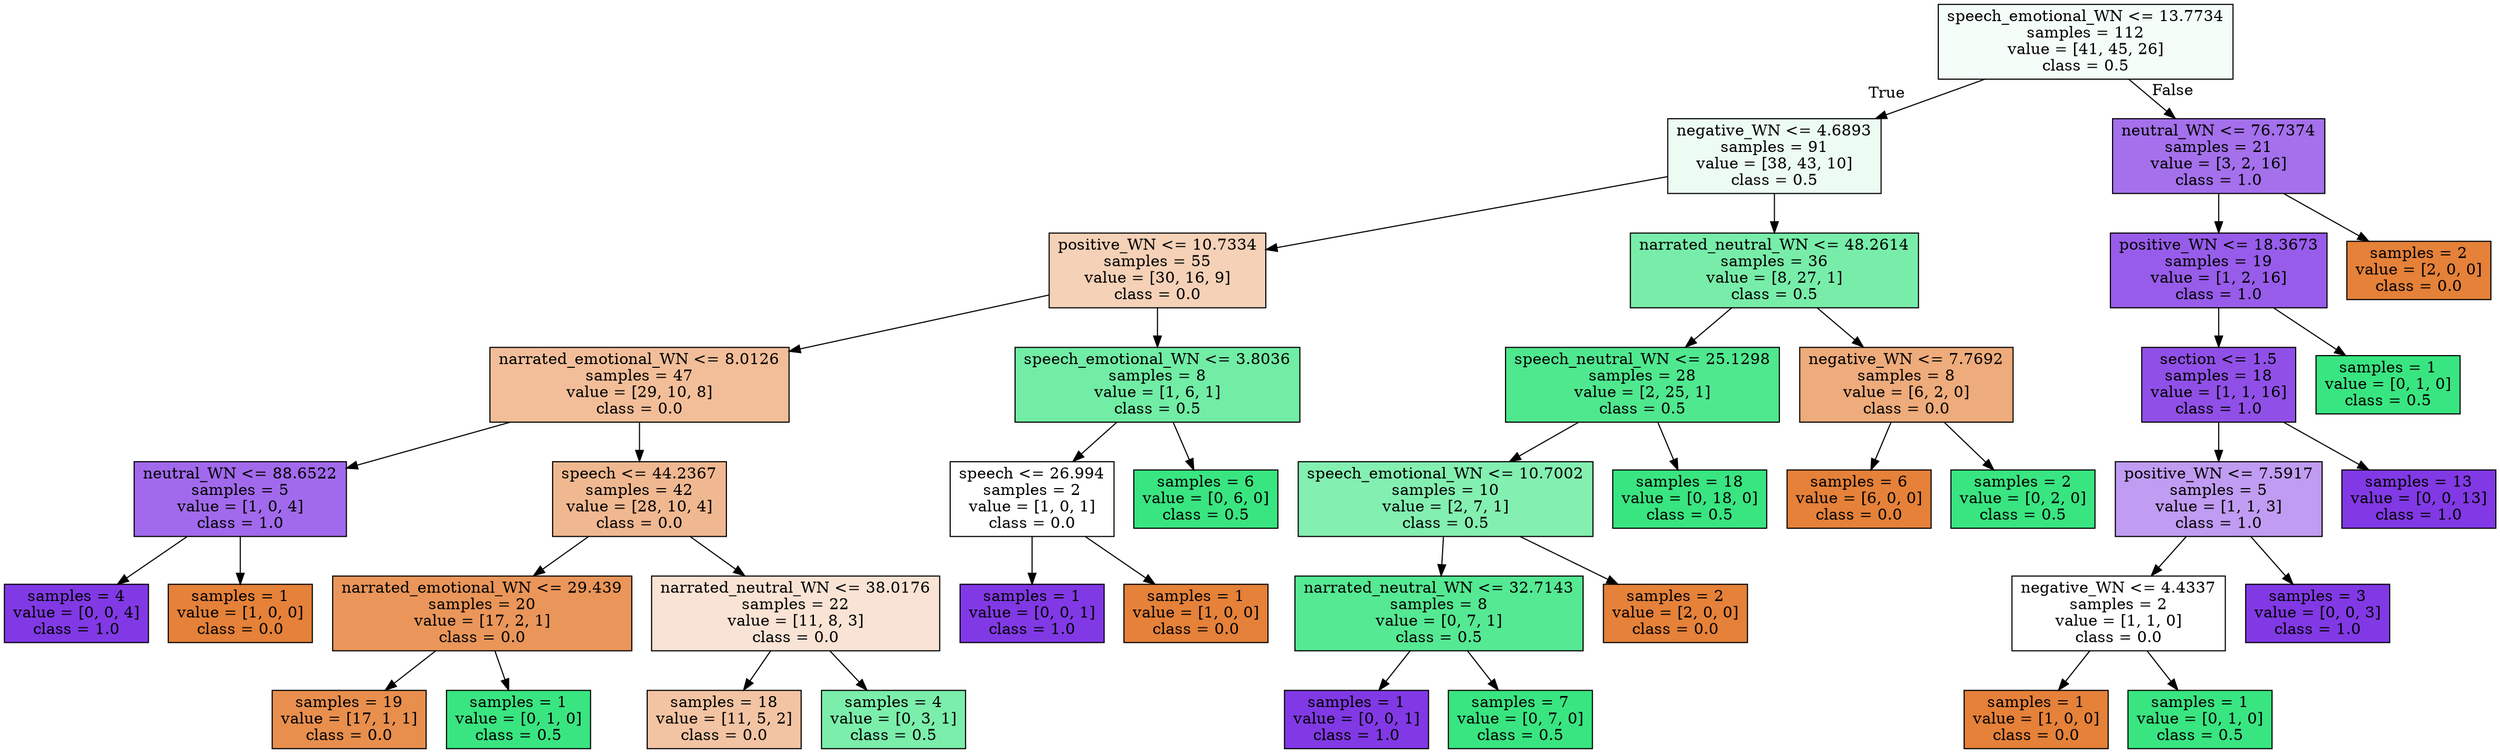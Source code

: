 digraph Tree {
node [shape=box, style="filled", color="black"] ;
0 [label="speech_emotional_WN <= 13.7734\nsamples = 112\nvalue = [41, 45, 26]\nclass = 0.5", fillcolor="#39e5810e"] ;
1 [label="negative_WN <= 4.6893\nsamples = 91\nvalue = [38, 43, 10]\nclass = 0.5", fillcolor="#39e58118"] ;
0 -> 1 [labeldistance=2.5, labelangle=45, headlabel="True"] ;
2 [label="positive_WN <= 10.7334\nsamples = 55\nvalue = [30, 16, 9]\nclass = 0.0", fillcolor="#e581395c"] ;
1 -> 2 ;
3 [label="narrated_emotional_WN <= 8.0126\nsamples = 47\nvalue = [29, 10, 8]\nclass = 0.0", fillcolor="#e5813983"] ;
2 -> 3 ;
4 [label="neutral_WN <= 88.6522\nsamples = 5\nvalue = [1, 0, 4]\nclass = 1.0", fillcolor="#8139e5bf"] ;
3 -> 4 ;
5 [label="samples = 4\nvalue = [0, 0, 4]\nclass = 1.0", fillcolor="#8139e5ff"] ;
4 -> 5 ;
6 [label="samples = 1\nvalue = [1, 0, 0]\nclass = 0.0", fillcolor="#e58139ff"] ;
4 -> 6 ;
7 [label="speech <= 44.2367\nsamples = 42\nvalue = [28, 10, 4]\nclass = 0.0", fillcolor="#e581398f"] ;
3 -> 7 ;
8 [label="narrated_emotional_WN <= 29.439\nsamples = 20\nvalue = [17, 2, 1]\nclass = 0.0", fillcolor="#e58139d4"] ;
7 -> 8 ;
9 [label="samples = 19\nvalue = [17, 1, 1]\nclass = 0.0", fillcolor="#e58139e3"] ;
8 -> 9 ;
10 [label="samples = 1\nvalue = [0, 1, 0]\nclass = 0.5", fillcolor="#39e581ff"] ;
8 -> 10 ;
11 [label="narrated_neutral_WN <= 38.0176\nsamples = 22\nvalue = [11, 8, 3]\nclass = 0.0", fillcolor="#e5813937"] ;
7 -> 11 ;
12 [label="samples = 18\nvalue = [11, 5, 2]\nclass = 0.0", fillcolor="#e5813976"] ;
11 -> 12 ;
13 [label="samples = 4\nvalue = [0, 3, 1]\nclass = 0.5", fillcolor="#39e581aa"] ;
11 -> 13 ;
14 [label="speech_emotional_WN <= 3.8036\nsamples = 8\nvalue = [1, 6, 1]\nclass = 0.5", fillcolor="#39e581b6"] ;
2 -> 14 ;
15 [label="speech <= 26.994\nsamples = 2\nvalue = [1, 0, 1]\nclass = 0.0", fillcolor="#e5813900"] ;
14 -> 15 ;
16 [label="samples = 1\nvalue = [0, 0, 1]\nclass = 1.0", fillcolor="#8139e5ff"] ;
15 -> 16 ;
17 [label="samples = 1\nvalue = [1, 0, 0]\nclass = 0.0", fillcolor="#e58139ff"] ;
15 -> 17 ;
18 [label="samples = 6\nvalue = [0, 6, 0]\nclass = 0.5", fillcolor="#39e581ff"] ;
14 -> 18 ;
19 [label="narrated_neutral_WN <= 48.2614\nsamples = 36\nvalue = [8, 27, 1]\nclass = 0.5", fillcolor="#39e581ad"] ;
1 -> 19 ;
20 [label="speech_neutral_WN <= 25.1298\nsamples = 28\nvalue = [2, 25, 1]\nclass = 0.5", fillcolor="#39e581e2"] ;
19 -> 20 ;
21 [label="speech_emotional_WN <= 10.7002\nsamples = 10\nvalue = [2, 7, 1]\nclass = 0.5", fillcolor="#39e5819f"] ;
20 -> 21 ;
22 [label="narrated_neutral_WN <= 32.7143\nsamples = 8\nvalue = [0, 7, 1]\nclass = 0.5", fillcolor="#39e581db"] ;
21 -> 22 ;
23 [label="samples = 1\nvalue = [0, 0, 1]\nclass = 1.0", fillcolor="#8139e5ff"] ;
22 -> 23 ;
24 [label="samples = 7\nvalue = [0, 7, 0]\nclass = 0.5", fillcolor="#39e581ff"] ;
22 -> 24 ;
25 [label="samples = 2\nvalue = [2, 0, 0]\nclass = 0.0", fillcolor="#e58139ff"] ;
21 -> 25 ;
26 [label="samples = 18\nvalue = [0, 18, 0]\nclass = 0.5", fillcolor="#39e581ff"] ;
20 -> 26 ;
27 [label="negative_WN <= 7.7692\nsamples = 8\nvalue = [6, 2, 0]\nclass = 0.0", fillcolor="#e58139aa"] ;
19 -> 27 ;
28 [label="samples = 6\nvalue = [6, 0, 0]\nclass = 0.0", fillcolor="#e58139ff"] ;
27 -> 28 ;
29 [label="samples = 2\nvalue = [0, 2, 0]\nclass = 0.5", fillcolor="#39e581ff"] ;
27 -> 29 ;
30 [label="neutral_WN <= 76.7374\nsamples = 21\nvalue = [3, 2, 16]\nclass = 1.0", fillcolor="#8139e5b8"] ;
0 -> 30 [labeldistance=2.5, labelangle=-45, headlabel="False"] ;
31 [label="positive_WN <= 18.3673\nsamples = 19\nvalue = [1, 2, 16]\nclass = 1.0", fillcolor="#8139e5d2"] ;
30 -> 31 ;
32 [label="section <= 1.5\nsamples = 18\nvalue = [1, 1, 16]\nclass = 1.0", fillcolor="#8139e5e1"] ;
31 -> 32 ;
33 [label="positive_WN <= 7.5917\nsamples = 5\nvalue = [1, 1, 3]\nclass = 1.0", fillcolor="#8139e57f"] ;
32 -> 33 ;
34 [label="negative_WN <= 4.4337\nsamples = 2\nvalue = [1, 1, 0]\nclass = 0.0", fillcolor="#e5813900"] ;
33 -> 34 ;
35 [label="samples = 1\nvalue = [1, 0, 0]\nclass = 0.0", fillcolor="#e58139ff"] ;
34 -> 35 ;
36 [label="samples = 1\nvalue = [0, 1, 0]\nclass = 0.5", fillcolor="#39e581ff"] ;
34 -> 36 ;
37 [label="samples = 3\nvalue = [0, 0, 3]\nclass = 1.0", fillcolor="#8139e5ff"] ;
33 -> 37 ;
38 [label="samples = 13\nvalue = [0, 0, 13]\nclass = 1.0", fillcolor="#8139e5ff"] ;
32 -> 38 ;
39 [label="samples = 1\nvalue = [0, 1, 0]\nclass = 0.5", fillcolor="#39e581ff"] ;
31 -> 39 ;
40 [label="samples = 2\nvalue = [2, 0, 0]\nclass = 0.0", fillcolor="#e58139ff"] ;
30 -> 40 ;
}